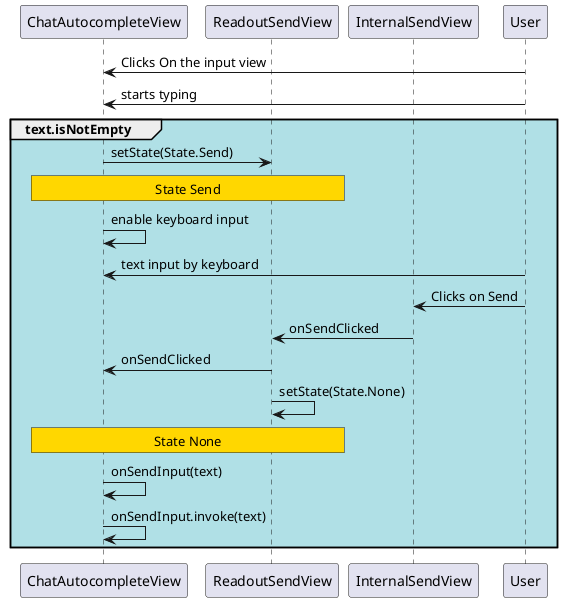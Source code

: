 @startuml

participant ChatAutocompleteView
participant ReadoutSendView
participant InternalSendView
participant User

User -> ChatAutocompleteView: Clicks On the input view
User -> ChatAutocompleteView: starts typing

group #PowderBlue text.isNotEmpty
    ChatAutocompleteView ->  ReadoutSendView: setState(State.Send)
   rnote over ChatAutocompleteView, ReadoutSendView #Gold
         State Send
   endrnote

    ChatAutocompleteView -> ChatAutocompleteView: enable keyboard input

    User -> ChatAutocompleteView: text input by keyboard
    User -> InternalSendView: Clicks on Send
    InternalSendView -> ReadoutSendView: onSendClicked
    ReadoutSendView -> ChatAutocompleteView: onSendClicked
    ReadoutSendView ->  ReadoutSendView: setState(State.None)
       rnote over ChatAutocompleteView, ReadoutSendView #Gold
             State None
       endrnote
    ChatAutocompleteView -> ChatAutocompleteView: onSendInput(text)
    ChatAutocompleteView -> ChatAutocompleteView:  onSendInput.invoke(text)
end
@enduml